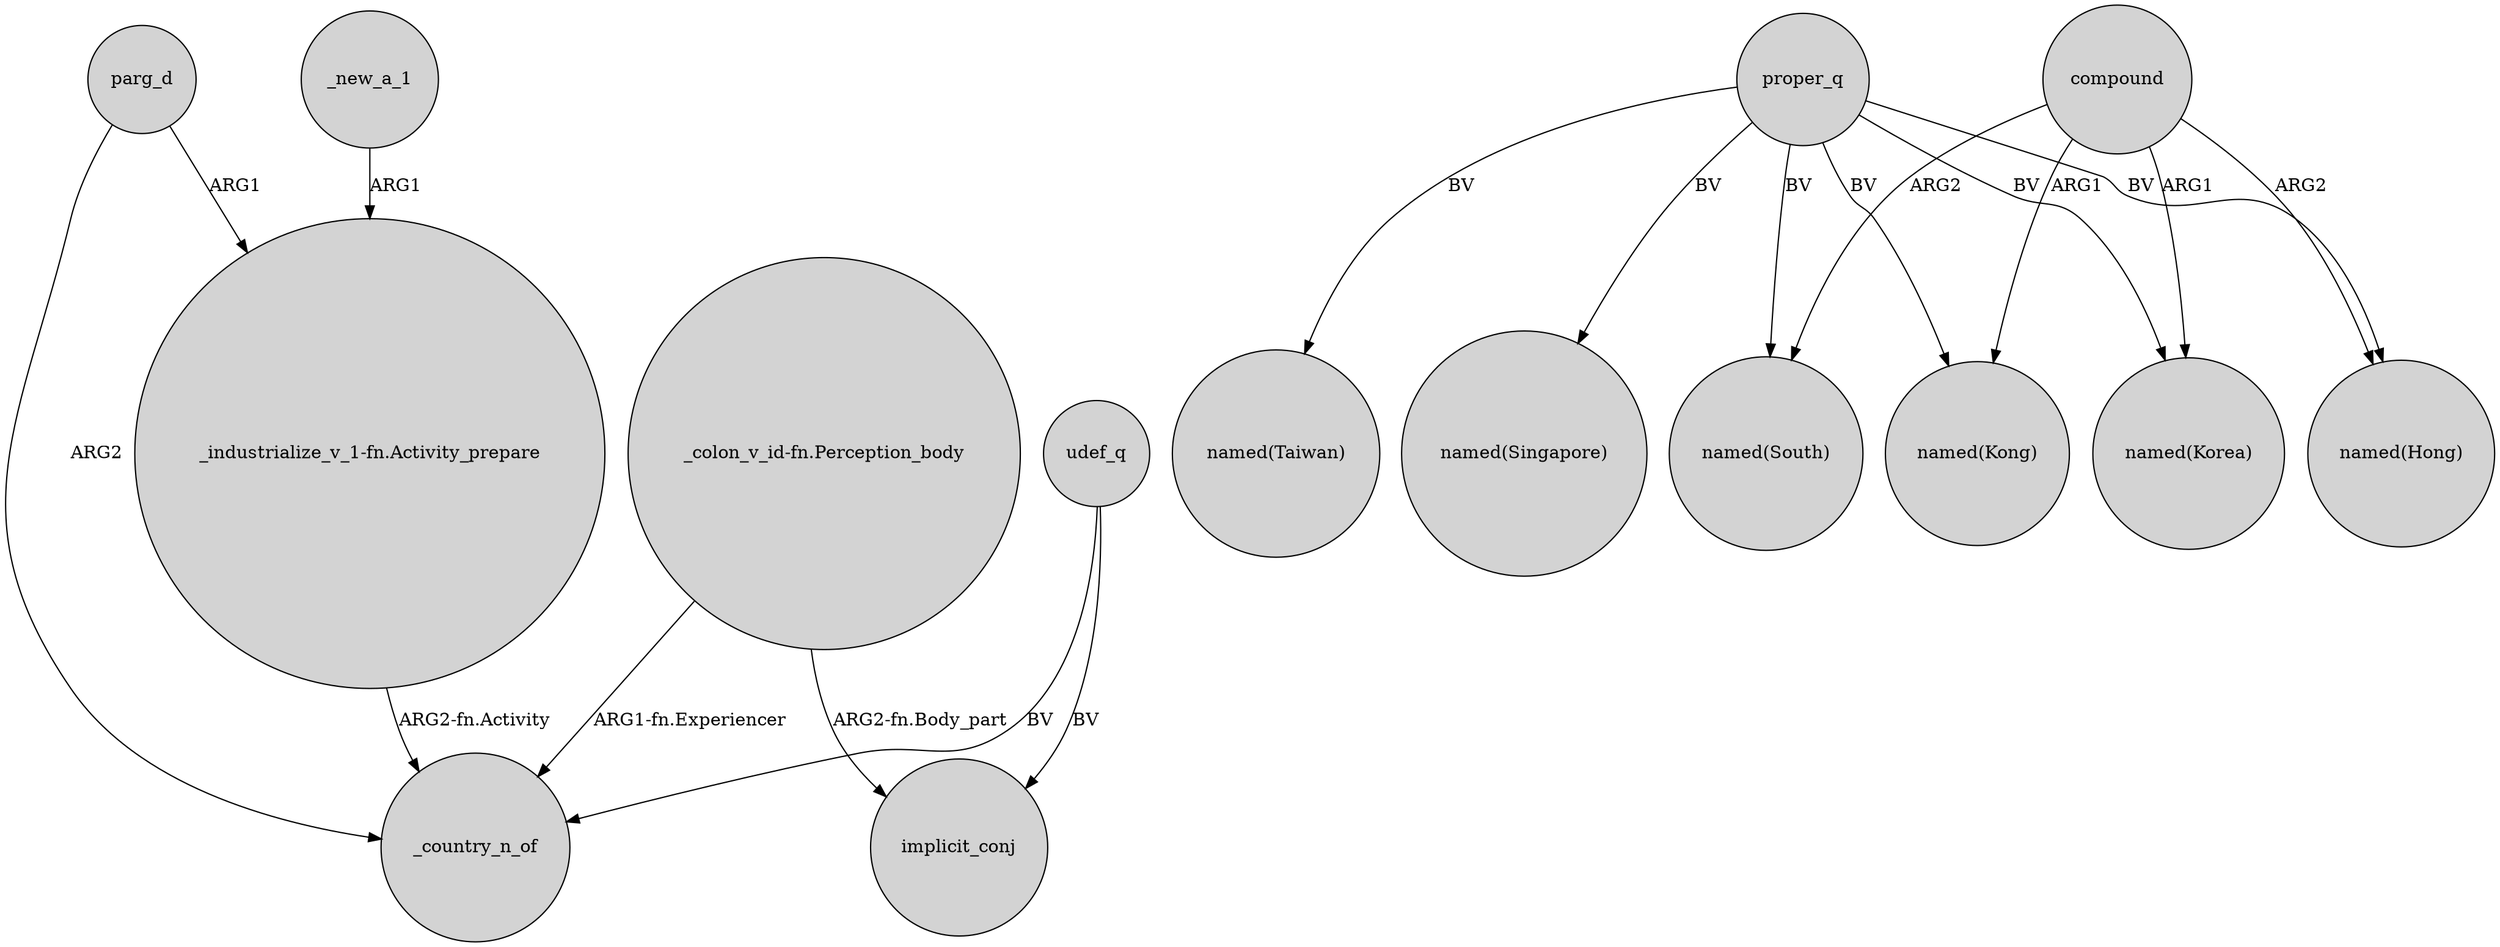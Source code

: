 digraph {
	node [shape=circle style=filled]
	"_colon_v_id-fn.Perception_body" -> _country_n_of [label="ARG1-fn.Experiencer"]
	proper_q -> "named(Taiwan)" [label=BV]
	parg_d -> "_industrialize_v_1-fn.Activity_prepare" [label=ARG1]
	parg_d -> _country_n_of [label=ARG2]
	"_colon_v_id-fn.Perception_body" -> implicit_conj [label="ARG2-fn.Body_part"]
	proper_q -> "named(Kong)" [label=BV]
	_new_a_1 -> "_industrialize_v_1-fn.Activity_prepare" [label=ARG1]
	compound -> "named(Hong)" [label=ARG2]
	"_industrialize_v_1-fn.Activity_prepare" -> _country_n_of [label="ARG2-fn.Activity"]
	proper_q -> "named(Singapore)" [label=BV]
	proper_q -> "named(South)" [label=BV]
	compound -> "named(South)" [label=ARG2]
	proper_q -> "named(Hong)" [label=BV]
	compound -> "named(Kong)" [label=ARG1]
	udef_q -> _country_n_of [label=BV]
	udef_q -> implicit_conj [label=BV]
	proper_q -> "named(Korea)" [label=BV]
	compound -> "named(Korea)" [label=ARG1]
}
